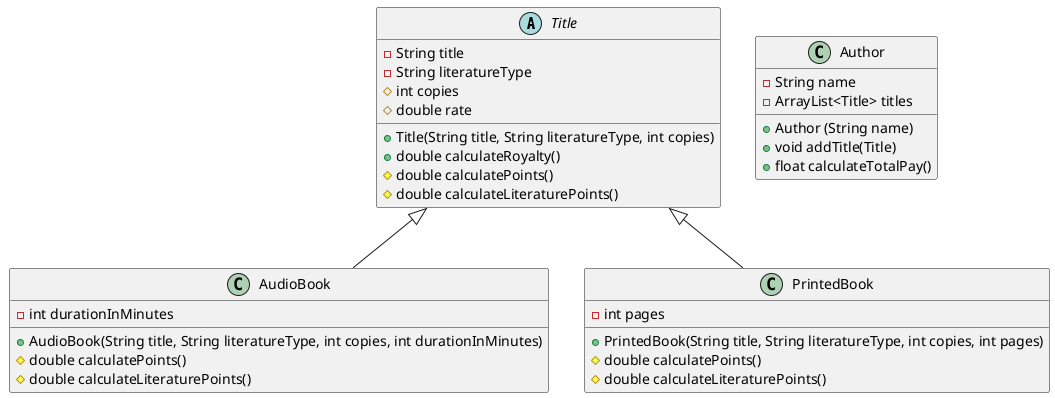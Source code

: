 @startuml

abstract class Title {
    - String title
    - String literatureType
    # int copies
    # double rate

    + Title(String title, String literatureType, int copies)
    + double calculateRoyalty()
    # double calculatePoints()
    # double calculateLiteraturePoints()
}

class Author{
    - String name
    - ArrayList<Title> titles

    + Author (String name)
    + void addTitle(Title)
    + float calculateTotalPay()
}



class AudioBook extends Title{
    - int durationInMinutes

    + AudioBook(String title, String literatureType, int copies, int durationInMinutes)
    # double calculatePoints()
    # double calculateLiteraturePoints()
}

class PrintedBook extends Title{
    - int pages

    + PrintedBook(String title, String literatureType, int copies, int pages)
    # double calculatePoints()
    # double calculateLiteraturePoints()
}

@enduml